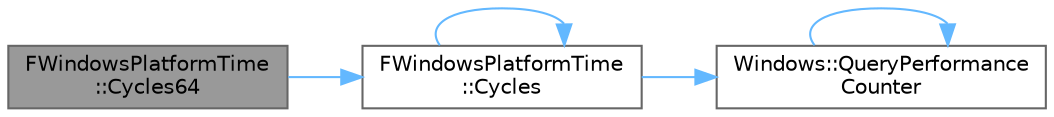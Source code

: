 digraph "FWindowsPlatformTime::Cycles64"
{
 // INTERACTIVE_SVG=YES
 // LATEX_PDF_SIZE
  bgcolor="transparent";
  edge [fontname=Helvetica,fontsize=10,labelfontname=Helvetica,labelfontsize=10];
  node [fontname=Helvetica,fontsize=10,shape=box,height=0.2,width=0.4];
  rankdir="LR";
  Node1 [id="Node000001",label="FWindowsPlatformTime\l::Cycles64",height=0.2,width=0.4,color="gray40", fillcolor="grey60", style="filled", fontcolor="black",tooltip=" "];
  Node1 -> Node2 [id="edge1_Node000001_Node000002",color="steelblue1",style="solid",tooltip=" "];
  Node2 [id="Node000002",label="FWindowsPlatformTime\l::Cycles",height=0.2,width=0.4,color="grey40", fillcolor="white", style="filled",URL="$db/d62/structFWindowsPlatformTime.html#adfdb367f0368c36873fb0a3fa612ca15",tooltip=" "];
  Node2 -> Node2 [id="edge2_Node000002_Node000002",color="steelblue1",style="solid",tooltip=" "];
  Node2 -> Node3 [id="edge3_Node000002_Node000003",color="steelblue1",style="solid",tooltip=" "];
  Node3 [id="Node000003",label="Windows::QueryPerformance\lCounter",height=0.2,width=0.4,color="grey40", fillcolor="white", style="filled",URL="$d5/d0f/namespaceWindows.html#af04a6abccaeff03c95db4ea165c9c141",tooltip=" "];
  Node3 -> Node3 [id="edge4_Node000003_Node000003",color="steelblue1",style="solid",tooltip=" "];
}
